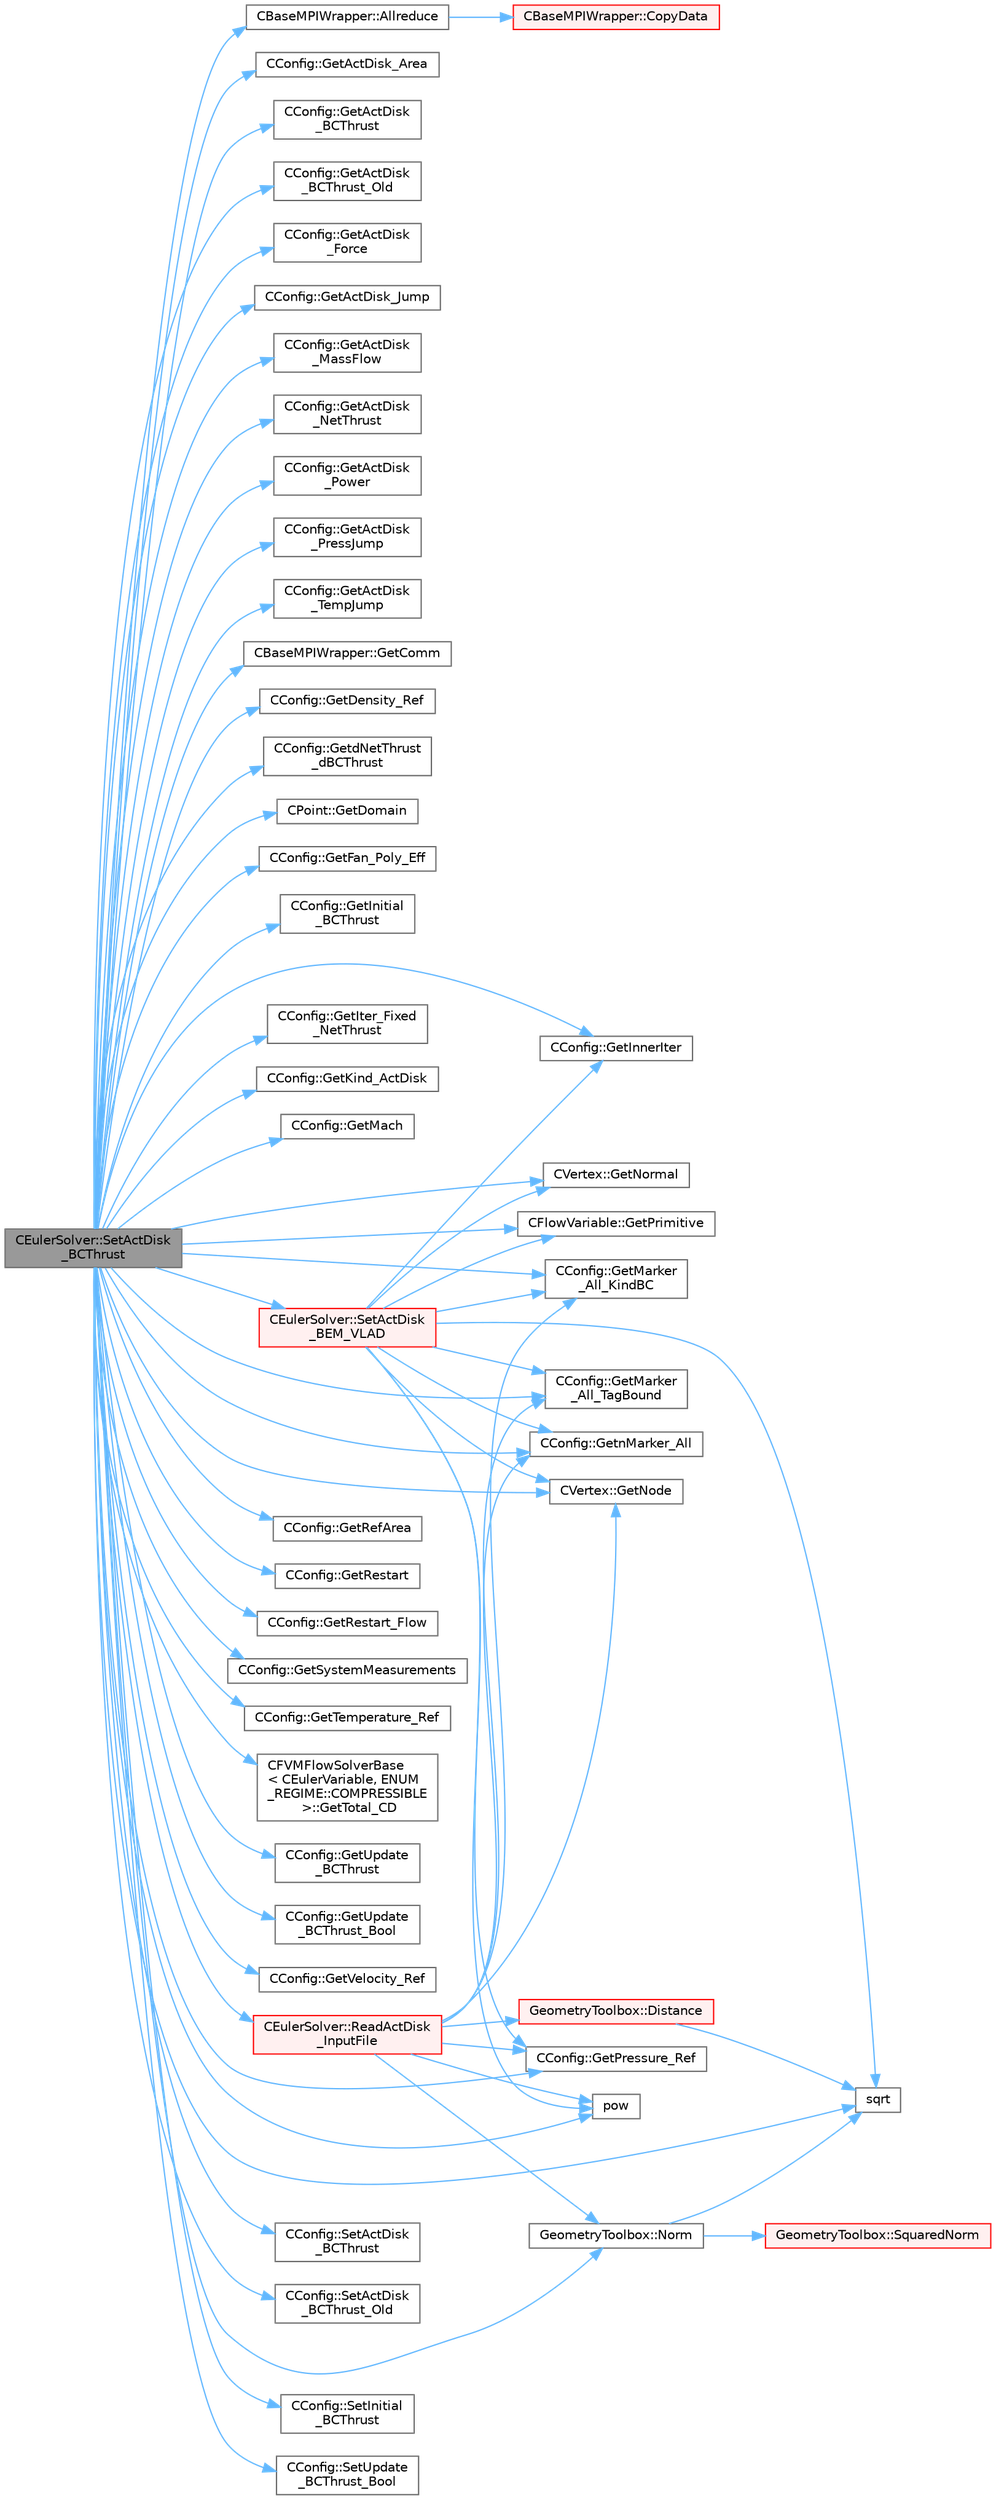 digraph "CEulerSolver::SetActDisk_BCThrust"
{
 // LATEX_PDF_SIZE
  bgcolor="transparent";
  edge [fontname=Helvetica,fontsize=10,labelfontname=Helvetica,labelfontsize=10];
  node [fontname=Helvetica,fontsize=10,shape=box,height=0.2,width=0.4];
  rankdir="LR";
  Node1 [id="Node000001",label="CEulerSolver::SetActDisk\l_BCThrust",height=0.2,width=0.4,color="gray40", fillcolor="grey60", style="filled", fontcolor="black",tooltip="Update the AoA and freestream velocity at the farfield."];
  Node1 -> Node2 [id="edge1_Node000001_Node000002",color="steelblue1",style="solid",tooltip=" "];
  Node2 [id="Node000002",label="CBaseMPIWrapper::Allreduce",height=0.2,width=0.4,color="grey40", fillcolor="white", style="filled",URL="$classCBaseMPIWrapper.html#a381d4b3738c09d92ee1ae9f89715b541",tooltip=" "];
  Node2 -> Node3 [id="edge2_Node000002_Node000003",color="steelblue1",style="solid",tooltip=" "];
  Node3 [id="Node000003",label="CBaseMPIWrapper::CopyData",height=0.2,width=0.4,color="red", fillcolor="#FFF0F0", style="filled",URL="$classCBaseMPIWrapper.html#a3c28692a4cab67ad0f81d18273db3d23",tooltip=" "];
  Node1 -> Node6 [id="edge3_Node000001_Node000006",color="steelblue1",style="solid",tooltip=" "];
  Node6 [id="Node000006",label="CConfig::GetActDisk_Area",height=0.2,width=0.4,color="grey40", fillcolor="white", style="filled",URL="$classCConfig.html#af9fc618dfb63dc0393c17bd9f4fb8407",tooltip="Get the tip radius of th actuator disk."];
  Node1 -> Node7 [id="edge4_Node000001_Node000007",color="steelblue1",style="solid",tooltip=" "];
  Node7 [id="Node000007",label="CConfig::GetActDisk\l_BCThrust",height=0.2,width=0.4,color="grey40", fillcolor="white", style="filled",URL="$classCConfig.html#a40fffc924ef25ae6beb09a2747e3d6de",tooltip="Get the origin of the actuator disk."];
  Node1 -> Node8 [id="edge5_Node000001_Node000008",color="steelblue1",style="solid",tooltip=" "];
  Node8 [id="Node000008",label="CConfig::GetActDisk\l_BCThrust_Old",height=0.2,width=0.4,color="grey40", fillcolor="white", style="filled",URL="$classCConfig.html#a0a648b7867544c6dbdf00f507e8a9450",tooltip="Get the origin of the actuator disk."];
  Node1 -> Node9 [id="edge6_Node000001_Node000009",color="steelblue1",style="solid",tooltip=" "];
  Node9 [id="Node000009",label="CConfig::GetActDisk\l_Force",height=0.2,width=0.4,color="grey40", fillcolor="white", style="filled",URL="$classCConfig.html#a0a44207613acabb2ec09ecb18e4f5ccc",tooltip="Get the origin of the actuator disk."];
  Node1 -> Node10 [id="edge7_Node000001_Node000010",color="steelblue1",style="solid",tooltip=" "];
  Node10 [id="Node000010",label="CConfig::GetActDisk_Jump",height=0.2,width=0.4,color="grey40", fillcolor="white", style="filled",URL="$classCConfig.html#a7e61d38d5ea9b75094b2faed23df7d07",tooltip="Get the format of the output solution."];
  Node1 -> Node11 [id="edge8_Node000001_Node000011",color="steelblue1",style="solid",tooltip=" "];
  Node11 [id="Node000011",label="CConfig::GetActDisk\l_MassFlow",height=0.2,width=0.4,color="grey40", fillcolor="white", style="filled",URL="$classCConfig.html#a96e2547d128b3307daeac50de482d333",tooltip="Get the origin of the actuator disk."];
  Node1 -> Node12 [id="edge9_Node000001_Node000012",color="steelblue1",style="solid",tooltip=" "];
  Node12 [id="Node000012",label="CConfig::GetActDisk\l_NetThrust",height=0.2,width=0.4,color="grey40", fillcolor="white", style="filled",URL="$classCConfig.html#a60e669cbf3e8900e619a9f3c565ff21d",tooltip="Get the origin of the actuator disk."];
  Node1 -> Node13 [id="edge10_Node000001_Node000013",color="steelblue1",style="solid",tooltip=" "];
  Node13 [id="Node000013",label="CConfig::GetActDisk\l_Power",height=0.2,width=0.4,color="grey40", fillcolor="white", style="filled",URL="$classCConfig.html#af2767e74f2ced1ac3a950732d180b5d1",tooltip="Get the origin of the actuator disk."];
  Node1 -> Node14 [id="edge11_Node000001_Node000014",color="steelblue1",style="solid",tooltip=" "];
  Node14 [id="Node000014",label="CConfig::GetActDisk\l_PressJump",height=0.2,width=0.4,color="grey40", fillcolor="white", style="filled",URL="$classCConfig.html#ae84c10315a84048cffc0378d3226e88a",tooltip="Get the thrust corffient of the actuator disk."];
  Node1 -> Node15 [id="edge12_Node000001_Node000015",color="steelblue1",style="solid",tooltip=" "];
  Node15 [id="Node000015",label="CConfig::GetActDisk\l_TempJump",height=0.2,width=0.4,color="grey40", fillcolor="white", style="filled",URL="$classCConfig.html#aeed8acf093e9dbc9992cf59b0faf1af4",tooltip="Get the thrust corffient of the actuator disk."];
  Node1 -> Node16 [id="edge13_Node000001_Node000016",color="steelblue1",style="solid",tooltip=" "];
  Node16 [id="Node000016",label="CBaseMPIWrapper::GetComm",height=0.2,width=0.4,color="grey40", fillcolor="white", style="filled",URL="$classCBaseMPIWrapper.html#a8154391fc3522954802889d81d4ef5da",tooltip=" "];
  Node1 -> Node17 [id="edge14_Node000001_Node000017",color="steelblue1",style="solid",tooltip=" "];
  Node17 [id="Node000017",label="CConfig::GetDensity_Ref",height=0.2,width=0.4,color="grey40", fillcolor="white", style="filled",URL="$classCConfig.html#a3fc33aec68f64b757f1f9f3514cb97de",tooltip="Get the value of the reference density for non-dimensionalization."];
  Node1 -> Node18 [id="edge15_Node000001_Node000018",color="steelblue1",style="solid",tooltip=" "];
  Node18 [id="Node000018",label="CConfig::GetdNetThrust\l_dBCThrust",height=0.2,width=0.4,color="grey40", fillcolor="white", style="filled",URL="$classCConfig.html#a40c0599362c0ba5915afac9001b6a7ea",tooltip="Get the value of NetThrust_dBCThrust."];
  Node1 -> Node19 [id="edge16_Node000001_Node000019",color="steelblue1",style="solid",tooltip=" "];
  Node19 [id="Node000019",label="CPoint::GetDomain",height=0.2,width=0.4,color="grey40", fillcolor="white", style="filled",URL="$classCPoint.html#aa58a27b602e47ddcad22ae74a5c6bc81",tooltip="For parallel computation, its indicates if a point must be computed or not."];
  Node1 -> Node20 [id="edge17_Node000001_Node000020",color="steelblue1",style="solid",tooltip=" "];
  Node20 [id="Node000020",label="CConfig::GetFan_Poly_Eff",height=0.2,width=0.4,color="grey40", fillcolor="white", style="filled",URL="$classCConfig.html#a05edd0b5529ea5d5386fa21fbe849dc3",tooltip="Get the value of the reference viscosity for non-dimensionalization."];
  Node1 -> Node21 [id="edge18_Node000001_Node000021",color="steelblue1",style="solid",tooltip=" "];
  Node21 [id="Node000021",label="CConfig::GetInitial\l_BCThrust",height=0.2,width=0.4,color="grey40", fillcolor="white", style="filled",URL="$classCConfig.html#a2d0eb35ecb4cc532a478a55113b7c300",tooltip="Get the value of the non-dimensionalized actuator disk turbulence intensity."];
  Node1 -> Node22 [id="edge19_Node000001_Node000022",color="steelblue1",style="solid",tooltip=" "];
  Node22 [id="Node000022",label="CConfig::GetInnerIter",height=0.2,width=0.4,color="grey40", fillcolor="white", style="filled",URL="$classCConfig.html#a079a90396222697f01e0c365285c915d",tooltip="Get the current FSI iteration number."];
  Node1 -> Node23 [id="edge20_Node000001_Node000023",color="steelblue1",style="solid",tooltip=" "];
  Node23 [id="Node000023",label="CConfig::GetIter_Fixed\l_NetThrust",height=0.2,width=0.4,color="grey40", fillcolor="white", style="filled",URL="$classCConfig.html#aeb6364322c3151a3dcb3453f8297c089",tooltip="Get the value of iterations to re-evaluate the angle of attack."];
  Node1 -> Node24 [id="edge21_Node000001_Node000024",color="steelblue1",style="solid",tooltip=" "];
  Node24 [id="Node000024",label="CConfig::GetKind_ActDisk",height=0.2,width=0.4,color="grey40", fillcolor="white", style="filled",URL="$classCConfig.html#a1b0b57323dfabf0568dd7e0fd3e39df0",tooltip="Get the kind of inlet boundary condition treatment (total conditions or mass flow)."];
  Node1 -> Node25 [id="edge22_Node000001_Node000025",color="steelblue1",style="solid",tooltip=" "];
  Node25 [id="Node000025",label="CConfig::GetMach",height=0.2,width=0.4,color="grey40", fillcolor="white", style="filled",URL="$classCConfig.html#a5a078901bb388e9caa9cb856e3348f0b",tooltip="Get the value of the Mach number (velocity divided by speed of sound)."];
  Node1 -> Node26 [id="edge23_Node000001_Node000026",color="steelblue1",style="solid",tooltip=" "];
  Node26 [id="Node000026",label="CConfig::GetMarker\l_All_KindBC",height=0.2,width=0.4,color="grey40", fillcolor="white", style="filled",URL="$classCConfig.html#ae003cd8f406eaaa91849a774c9a20730",tooltip="Get the kind of boundary for each marker."];
  Node1 -> Node27 [id="edge24_Node000001_Node000027",color="steelblue1",style="solid",tooltip=" "];
  Node27 [id="Node000027",label="CConfig::GetMarker\l_All_TagBound",height=0.2,width=0.4,color="grey40", fillcolor="white", style="filled",URL="$classCConfig.html#ab8c9c1f45950a29355be4ff357049440",tooltip="Get the index of the surface defined in the geometry file."];
  Node1 -> Node28 [id="edge25_Node000001_Node000028",color="steelblue1",style="solid",tooltip=" "];
  Node28 [id="Node000028",label="CConfig::GetnMarker_All",height=0.2,width=0.4,color="grey40", fillcolor="white", style="filled",URL="$classCConfig.html#a459dee039e618d21a5d78db61c221240",tooltip="Get the total number of boundary markers of the local process including send/receive domains."];
  Node1 -> Node29 [id="edge26_Node000001_Node000029",color="steelblue1",style="solid",tooltip=" "];
  Node29 [id="Node000029",label="CVertex::GetNode",height=0.2,width=0.4,color="grey40", fillcolor="white", style="filled",URL="$classCVertex.html#ad568da06e7191358d3a09a1bee71cdb5",tooltip="Get the node of the vertex."];
  Node1 -> Node30 [id="edge27_Node000001_Node000030",color="steelblue1",style="solid",tooltip=" "];
  Node30 [id="Node000030",label="CVertex::GetNormal",height=0.2,width=0.4,color="grey40", fillcolor="white", style="filled",URL="$classCVertex.html#a57cacfe764770e6c0e54c278cb584f7c",tooltip="Copy the the normal vector of a face."];
  Node1 -> Node31 [id="edge28_Node000001_Node000031",color="steelblue1",style="solid",tooltip=" "];
  Node31 [id="Node000031",label="CConfig::GetPressure_Ref",height=0.2,width=0.4,color="grey40", fillcolor="white", style="filled",URL="$classCConfig.html#a75b1f9203bdb8ced64323a100fa3aef9",tooltip="Get the value of the reference pressure for non-dimensionalization."];
  Node1 -> Node32 [id="edge29_Node000001_Node000032",color="steelblue1",style="solid",tooltip=" "];
  Node32 [id="Node000032",label="CFlowVariable::GetPrimitive",height=0.2,width=0.4,color="grey40", fillcolor="white", style="filled",URL="$classCFlowVariable.html#a852271c741f1e7cdb1d391941266d344",tooltip="Get a primitive variable."];
  Node1 -> Node33 [id="edge30_Node000001_Node000033",color="steelblue1",style="solid",tooltip=" "];
  Node33 [id="Node000033",label="CConfig::GetRefArea",height=0.2,width=0.4,color="grey40", fillcolor="white", style="filled",URL="$classCConfig.html#a515e35504ab34bf25d222e377f3b4c81",tooltip="Get the reference area for non dimensional coefficient computation. If the value from the is 0 then,..."];
  Node1 -> Node34 [id="edge31_Node000001_Node000034",color="steelblue1",style="solid",tooltip=" "];
  Node34 [id="Node000034",label="CConfig::GetRestart",height=0.2,width=0.4,color="grey40", fillcolor="white", style="filled",URL="$classCConfig.html#ae55bdae4e8b4e61fd07a857005cc6799",tooltip="Provides the restart information."];
  Node1 -> Node35 [id="edge32_Node000001_Node000035",color="steelblue1",style="solid",tooltip=" "];
  Node35 [id="Node000035",label="CConfig::GetRestart_Flow",height=0.2,width=0.4,color="grey40", fillcolor="white", style="filled",URL="$classCConfig.html#adcabc4f6a112bad643edb968a79e6866",tooltip="For some problems like adjoint or the linearized equations it is necessary to restart the flow soluti..."];
  Node1 -> Node36 [id="edge33_Node000001_Node000036",color="steelblue1",style="solid",tooltip=" "];
  Node36 [id="Node000036",label="CConfig::GetSystemMeasurements",height=0.2,width=0.4,color="grey40", fillcolor="white", style="filled",URL="$classCConfig.html#ab05a2ea2f4079504565628130bee2ae3",tooltip="Governing equations of the flow (it can be different from the run time equation)."];
  Node1 -> Node37 [id="edge34_Node000001_Node000037",color="steelblue1",style="solid",tooltip=" "];
  Node37 [id="Node000037",label="CConfig::GetTemperature_Ref",height=0.2,width=0.4,color="grey40", fillcolor="white", style="filled",URL="$classCConfig.html#a218d027f78cd801a8734a2d4581591ad",tooltip="Get the value of the reference temperature for non-dimensionalization."];
  Node1 -> Node38 [id="edge35_Node000001_Node000038",color="steelblue1",style="solid",tooltip=" "];
  Node38 [id="Node000038",label="CFVMFlowSolverBase\l\< CEulerVariable, ENUM\l_REGIME::COMPRESSIBLE\l \>::GetTotal_CD",height=0.2,width=0.4,color="grey40", fillcolor="white", style="filled",URL="$classCFVMFlowSolverBase.html#a35640395866f6d76b1dedeba1f458001",tooltip="Provide the total (inviscid + viscous) non dimensional drag coefficient."];
  Node1 -> Node39 [id="edge36_Node000001_Node000039",color="steelblue1",style="solid",tooltip=" "];
  Node39 [id="Node000039",label="CConfig::GetUpdate\l_BCThrust",height=0.2,width=0.4,color="grey40", fillcolor="white", style="filled",URL="$classCConfig.html#ac737373c5bd485797c85466c972bd2f8",tooltip="Get the value of iterations to re-evaluate the angle of attack."];
  Node1 -> Node40 [id="edge37_Node000001_Node000040",color="steelblue1",style="solid",tooltip=" "];
  Node40 [id="Node000040",label="CConfig::GetUpdate\l_BCThrust_Bool",height=0.2,width=0.4,color="grey40", fillcolor="white", style="filled",URL="$classCConfig.html#a00b3910b338e94959aad8634f700d79e",tooltip="Get information about whether to update the AoA for fixed lift mode."];
  Node1 -> Node41 [id="edge38_Node000001_Node000041",color="steelblue1",style="solid",tooltip=" "];
  Node41 [id="Node000041",label="CConfig::GetVelocity_Ref",height=0.2,width=0.4,color="grey40", fillcolor="white", style="filled",URL="$classCConfig.html#afad4537005c210e8a7fc015a51b8ae4c",tooltip="Get the value of the reference velocity for non-dimensionalization."];
  Node1 -> Node42 [id="edge39_Node000001_Node000042",color="steelblue1",style="solid",tooltip=" "];
  Node42 [id="Node000042",label="GeometryToolbox::Norm",height=0.2,width=0.4,color="grey40", fillcolor="white", style="filled",URL="$group__GeometryToolbox.html#gad8b24e50333c9a8378f7abf18222f36a",tooltip=" "];
  Node42 -> Node43 [id="edge40_Node000042_Node000043",color="steelblue1",style="solid",tooltip=" "];
  Node43 [id="Node000043",label="sqrt",height=0.2,width=0.4,color="grey40", fillcolor="white", style="filled",URL="$group__SIMD.html#ga54a1925ab40fb4249ea255072520de35",tooltip=" "];
  Node42 -> Node44 [id="edge41_Node000042_Node000044",color="steelblue1",style="solid",tooltip=" "];
  Node44 [id="Node000044",label="GeometryToolbox::SquaredNorm",height=0.2,width=0.4,color="red", fillcolor="#FFF0F0", style="filled",URL="$group__GeometryToolbox.html#ga98c9b9314cc6352c9bba49b8cfb4b056",tooltip=" "];
  Node1 -> Node46 [id="edge42_Node000001_Node000046",color="steelblue1",style="solid",tooltip=" "];
  Node46 [id="Node000046",label="pow",height=0.2,width=0.4,color="grey40", fillcolor="white", style="filled",URL="$group__SIMD.html#ga768cbdeba8e4567257959378fba27f17",tooltip=" "];
  Node1 -> Node47 [id="edge43_Node000001_Node000047",color="steelblue1",style="solid",tooltip=" "];
  Node47 [id="Node000047",label="CEulerSolver::ReadActDisk\l_InputFile",height=0.2,width=0.4,color="red", fillcolor="#FFF0F0", style="filled",URL="$classCEulerSolver.html#a53ff3a768a2f32a32b7c6c77bcacfec6",tooltip="Read the actuator disk input file for the VARIABLE_LOAD type."];
  Node47 -> Node48 [id="edge44_Node000047_Node000048",color="steelblue1",style="solid",tooltip=" "];
  Node48 [id="Node000048",label="GeometryToolbox::Distance",height=0.2,width=0.4,color="red", fillcolor="#FFF0F0", style="filled",URL="$group__GeometryToolbox.html#ga600fb4ee993ae4c3b985082d51994881",tooltip=" "];
  Node48 -> Node43 [id="edge45_Node000048_Node000043",color="steelblue1",style="solid",tooltip=" "];
  Node47 -> Node26 [id="edge46_Node000047_Node000026",color="steelblue1",style="solid",tooltip=" "];
  Node47 -> Node27 [id="edge47_Node000047_Node000027",color="steelblue1",style="solid",tooltip=" "];
  Node47 -> Node28 [id="edge48_Node000047_Node000028",color="steelblue1",style="solid",tooltip=" "];
  Node47 -> Node29 [id="edge49_Node000047_Node000029",color="steelblue1",style="solid",tooltip=" "];
  Node47 -> Node31 [id="edge50_Node000047_Node000031",color="steelblue1",style="solid",tooltip=" "];
  Node47 -> Node42 [id="edge51_Node000047_Node000042",color="steelblue1",style="solid",tooltip=" "];
  Node47 -> Node46 [id="edge52_Node000047_Node000046",color="steelblue1",style="solid",tooltip=" "];
  Node1 -> Node54 [id="edge53_Node000001_Node000054",color="steelblue1",style="solid",tooltip=" "];
  Node54 [id="Node000054",label="CConfig::SetActDisk\l_BCThrust",height=0.2,width=0.4,color="grey40", fillcolor="white", style="filled",URL="$classCConfig.html#a375ae9564966da43ff5a6d2d41b1ca58",tooltip="Get the back pressure (static) at an outlet boundary."];
  Node1 -> Node55 [id="edge54_Node000001_Node000055",color="steelblue1",style="solid",tooltip=" "];
  Node55 [id="Node000055",label="CConfig::SetActDisk\l_BCThrust_Old",height=0.2,width=0.4,color="grey40", fillcolor="white", style="filled",URL="$classCConfig.html#a22485c17237bf1405c9b718a35110cd6",tooltip="Get the back pressure (static) at an outlet boundary."];
  Node1 -> Node56 [id="edge55_Node000001_Node000056",color="steelblue1",style="solid",tooltip=" "];
  Node56 [id="Node000056",label="CEulerSolver::SetActDisk\l_BEM_VLAD",height=0.2,width=0.4,color="red", fillcolor="#FFF0F0", style="filled",URL="$classCEulerSolver.html#a68a64ec341d648dfbaddcd2c80455dcf",tooltip="Read and update the variable load actuator disk from input file for the BLADE_ELEMENT type."];
  Node56 -> Node22 [id="edge56_Node000056_Node000022",color="steelblue1",style="solid",tooltip=" "];
  Node56 -> Node26 [id="edge57_Node000056_Node000026",color="steelblue1",style="solid",tooltip=" "];
  Node56 -> Node27 [id="edge58_Node000056_Node000027",color="steelblue1",style="solid",tooltip=" "];
  Node56 -> Node28 [id="edge59_Node000056_Node000028",color="steelblue1",style="solid",tooltip=" "];
  Node56 -> Node29 [id="edge60_Node000056_Node000029",color="steelblue1",style="solid",tooltip=" "];
  Node56 -> Node30 [id="edge61_Node000056_Node000030",color="steelblue1",style="solid",tooltip=" "];
  Node56 -> Node31 [id="edge62_Node000056_Node000031",color="steelblue1",style="solid",tooltip=" "];
  Node56 -> Node32 [id="edge63_Node000056_Node000032",color="steelblue1",style="solid",tooltip=" "];
  Node56 -> Node46 [id="edge64_Node000056_Node000046",color="steelblue1",style="solid",tooltip=" "];
  Node56 -> Node43 [id="edge65_Node000056_Node000043",color="steelblue1",style="solid",tooltip=" "];
  Node1 -> Node66 [id="edge66_Node000001_Node000066",color="steelblue1",style="solid",tooltip=" "];
  Node66 [id="Node000066",label="CConfig::SetInitial\l_BCThrust",height=0.2,width=0.4,color="grey40", fillcolor="white", style="filled",URL="$classCConfig.html#ae653a702a02dd6b9935e73a6fd5b17ad",tooltip="Get the value of the non-dimensionalized actuator disk turbulence intensity."];
  Node1 -> Node67 [id="edge67_Node000001_Node000067",color="steelblue1",style="solid",tooltip=" "];
  Node67 [id="Node000067",label="CConfig::SetUpdate\l_BCThrust_Bool",height=0.2,width=0.4,color="grey40", fillcolor="white", style="filled",URL="$classCConfig.html#ada77251f452c50a0d708e023200ee4b7",tooltip="Set the value of the boolean for updating AoA in fixed lift mode."];
  Node1 -> Node43 [id="edge68_Node000001_Node000043",color="steelblue1",style="solid",tooltip=" "];
}
